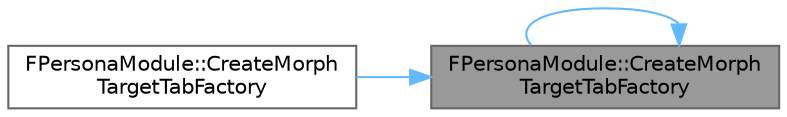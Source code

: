 digraph "FPersonaModule::CreateMorphTargetTabFactory"
{
 // INTERACTIVE_SVG=YES
 // LATEX_PDF_SIZE
  bgcolor="transparent";
  edge [fontname=Helvetica,fontsize=10,labelfontname=Helvetica,labelfontsize=10];
  node [fontname=Helvetica,fontsize=10,shape=box,height=0.2,width=0.4];
  rankdir="RL";
  Node1 [id="Node000001",label="FPersonaModule::CreateMorph\lTargetTabFactory",height=0.2,width=0.4,color="gray40", fillcolor="grey60", style="filled", fontcolor="black",tooltip="Create a tab factory for for previewing morph targets."];
  Node1 -> Node1 [id="edge1_Node000001_Node000001",dir="back",color="steelblue1",style="solid",tooltip=" "];
  Node1 -> Node2 [id="edge2_Node000001_Node000002",dir="back",color="steelblue1",style="solid",tooltip=" "];
  Node2 [id="Node000002",label="FPersonaModule::CreateMorph\lTargetTabFactory",height=0.2,width=0.4,color="grey40", fillcolor="white", style="filled",URL="$d0/d38/classFPersonaModule.html#ac208d4f1cc2e42286e2f354022aec7e8",tooltip="Create a tab factory for for previewing morph targets."];
}
